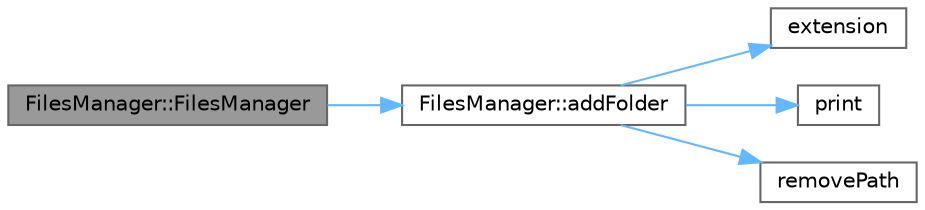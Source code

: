 digraph "FilesManager::FilesManager"
{
 // LATEX_PDF_SIZE
  bgcolor="transparent";
  edge [fontname=Helvetica,fontsize=10,labelfontname=Helvetica,labelfontsize=10];
  node [fontname=Helvetica,fontsize=10,shape=box,height=0.2,width=0.4];
  rankdir="LR";
  Node1 [id="Node000001",label="FilesManager::FilesManager",height=0.2,width=0.4,color="gray40", fillcolor="grey60", style="filled", fontcolor="black",tooltip=" "];
  Node1 -> Node2 [id="edge1_Node000001_Node000002",color="steelblue1",style="solid",tooltip=" "];
  Node2 [id="Node000002",label="FilesManager::addFolder",height=0.2,width=0.4,color="grey40", fillcolor="white", style="filled",URL="$class_files_manager.html#a1e3f340bc355752f172b1fd3d6de9171",tooltip=" "];
  Node2 -> Node3 [id="edge2_Node000002_Node000003",color="steelblue1",style="solid",tooltip=" "];
  Node3 [id="Node000003",label="extension",height=0.2,width=0.4,color="grey40", fillcolor="white", style="filled",URL="$files__functions_8hpp.html#acd28560a444e9d41f295394b175d2200",tooltip=" "];
  Node2 -> Node4 [id="edge3_Node000002_Node000004",color="steelblue1",style="solid",tooltip=" "];
  Node4 [id="Node000004",label="print",height=0.2,width=0.4,color="grey40", fillcolor="white", style="filled",URL="$print_8hpp.html#aaa2383e8fc7f8fa546f4376e1dd4c9b7",tooltip=" "];
  Node2 -> Node5 [id="edge4_Node000002_Node000005",color="steelblue1",style="solid",tooltip=" "];
  Node5 [id="Node000005",label="removePath",height=0.2,width=0.4,color="grey40", fillcolor="white", style="filled",URL="$files__functions_8hpp.html#ab28b96de197fefe2474eebed698afc67",tooltip=" "];
}
